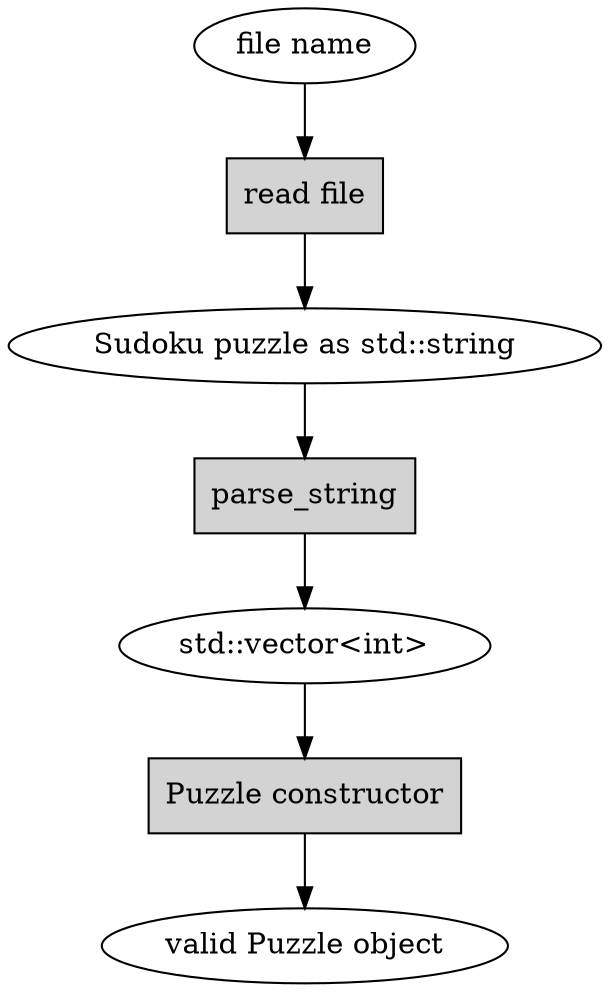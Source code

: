 digraph block1 {
    "read file" [shape=box fillcolor=lightgrey style=filled];
    "parse_string" [shape=box fillcolor=lightgrey style=filled];
    "Puzzle constructor" [shape=box fillcolor=lightgrey style=filled];
    str [label="Sudoku puzzle as std::string"];
    "file name" -> "read file";
    "read file" -> str;
    str -> "parse_string";
    "parse_string" -> "std::vector<int>";
    "std::vector<int>" -> "Puzzle constructor";
    "Puzzle constructor" -> "valid Puzzle object";
}
